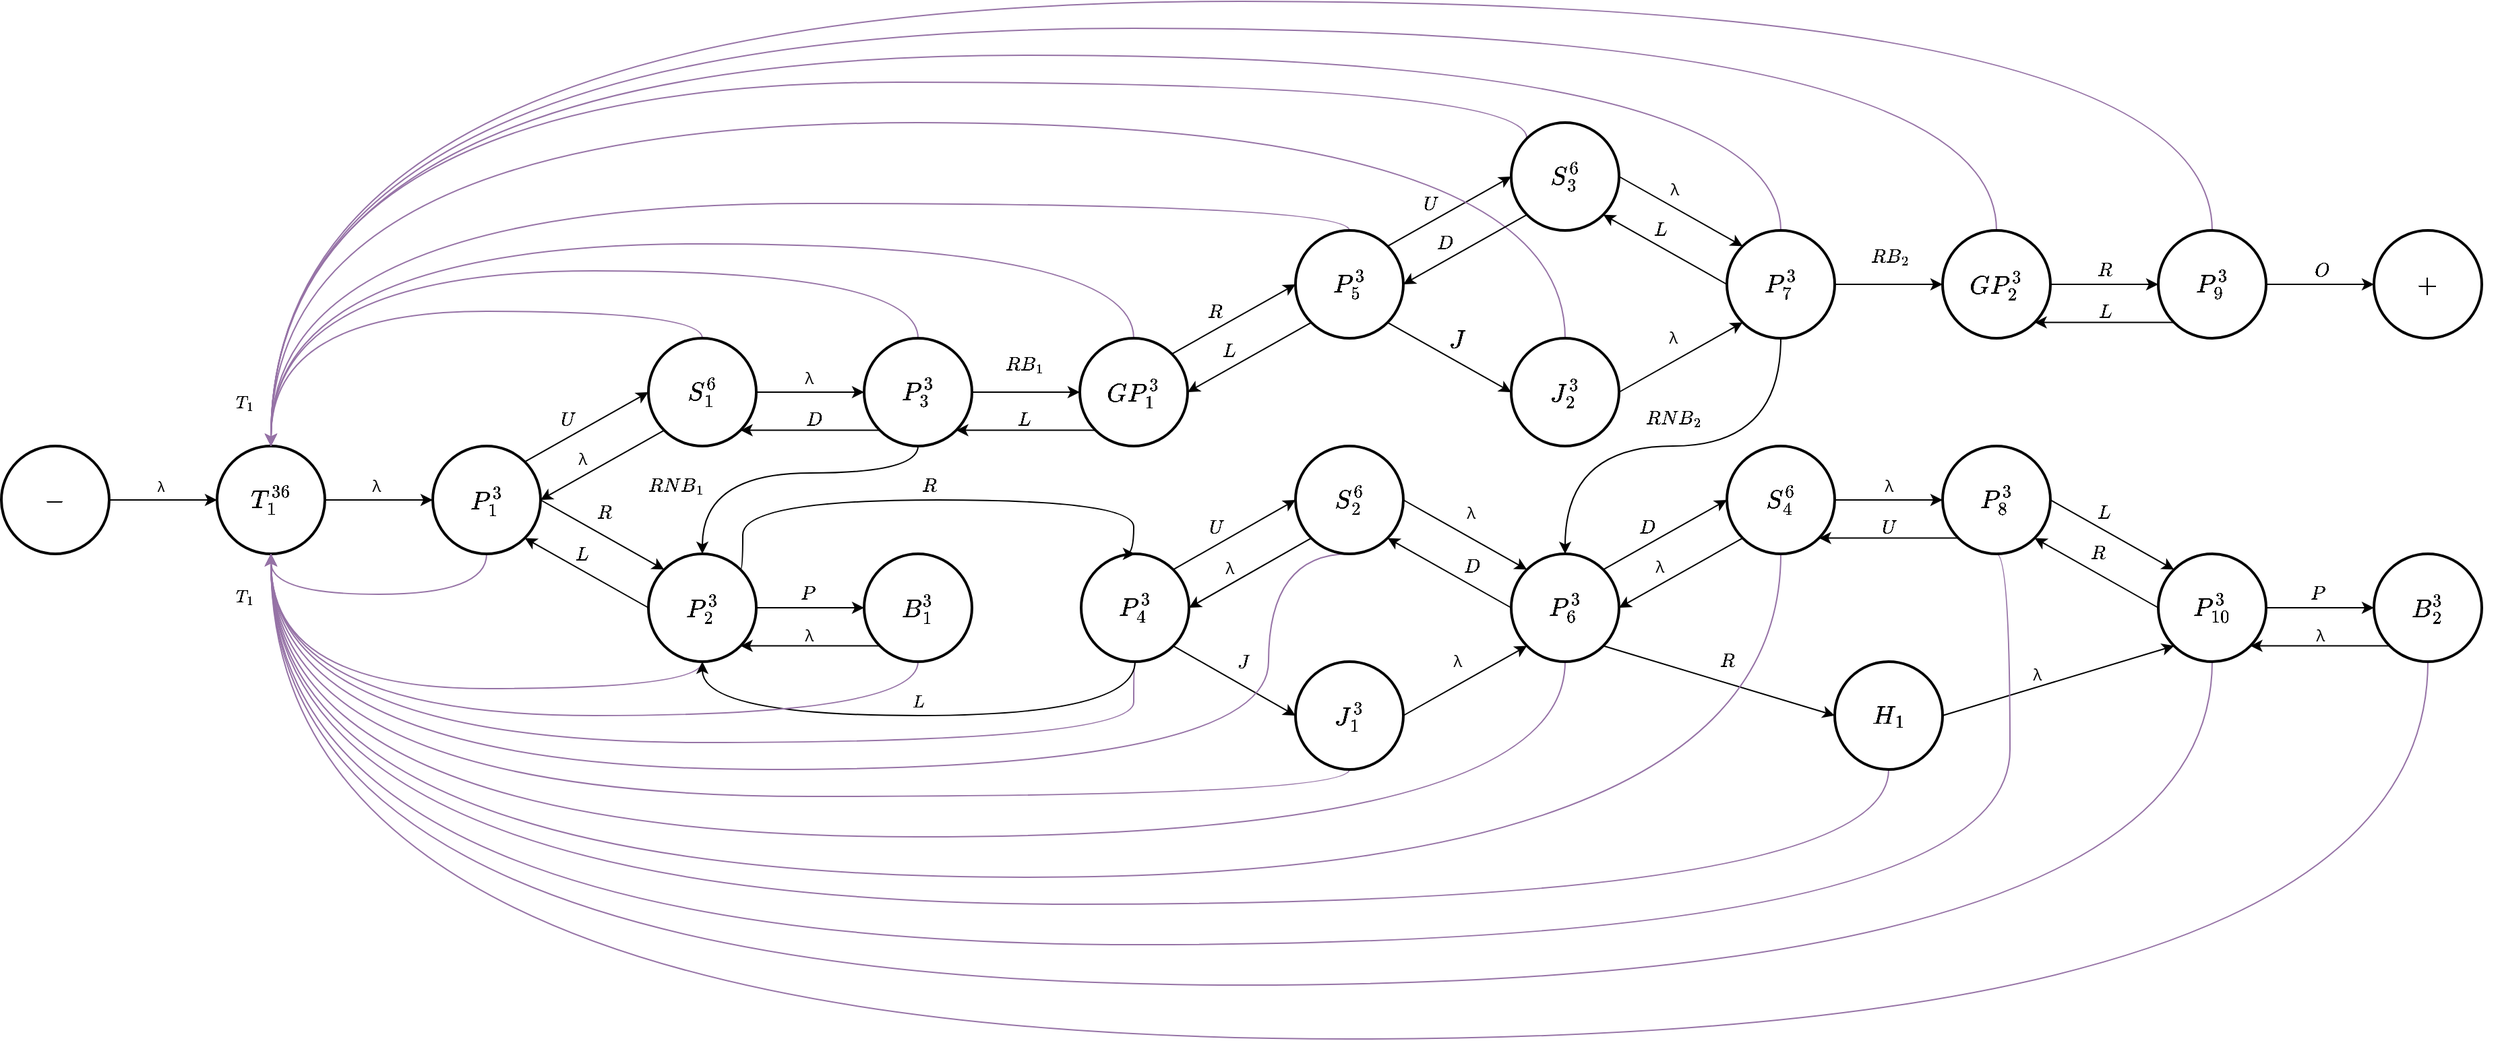 <mxfile version="24.2.5" type="device">
  <diagram name="Page-1" id="WiPQkRhx5pT4mBsjJ2CK">
    <mxGraphModel dx="390" dy="187" grid="1" gridSize="10" guides="1" tooltips="1" connect="1" arrows="1" fold="1" page="1" pageScale="1" pageWidth="1920" pageHeight="1200" math="1" shadow="0">
      <root>
        <mxCell id="0" />
        <mxCell id="1" parent="0" />
        <mxCell id="UktzoWMyyrVVCC76i7N_-9" style="rounded=0;orthogonalLoop=1;jettySize=auto;html=1;exitX=1;exitY=0.5;exitDx=0;exitDy=0;entryX=0;entryY=0.5;entryDx=0;entryDy=0;" parent="1" source="UktzoWMyyrVVCC76i7N_-1" target="UktzoWMyyrVVCC76i7N_-3" edge="1">
          <mxGeometry relative="1" as="geometry" />
        </mxCell>
        <mxCell id="xHHNQ7fim9OyQCZ_9CNq-7" value="&lt;span style=&quot;font-family: &amp;quot;Open Sans&amp;quot;; font-size: 12px;&quot;&gt;λ&lt;/span&gt;" style="edgeLabel;html=1;align=center;verticalAlign=middle;resizable=0;points=[];labelBackgroundColor=none;" parent="UktzoWMyyrVVCC76i7N_-9" vertex="1" connectable="0">
          <mxGeometry x="-0.047" y="2" relative="1" as="geometry">
            <mxPoint y="-8" as="offset" />
          </mxGeometry>
        </mxCell>
        <mxCell id="UktzoWMyyrVVCC76i7N_-1" value="$$T_{1}^{36}$$" style="ellipse;whiteSpace=wrap;html=1;aspect=fixed;fillColor=none;fontSize=16;fontFamily=Open Sans;strokeWidth=2;" parent="1" vertex="1">
          <mxGeometry x="200" y="360" width="80" height="80" as="geometry" />
        </mxCell>
        <mxCell id="UktzoWMyyrVVCC76i7N_-11" style="rounded=0;orthogonalLoop=1;jettySize=auto;html=1;exitX=1;exitY=0;exitDx=0;exitDy=0;entryX=0;entryY=0.5;entryDx=0;entryDy=0;strokeColor=default;align=center;verticalAlign=middle;fontFamily=Helvetica;fontSize=11;fontColor=default;labelBackgroundColor=default;endArrow=classic;" parent="1" source="UktzoWMyyrVVCC76i7N_-3" target="UktzoWMyyrVVCC76i7N_-7" edge="1">
          <mxGeometry relative="1" as="geometry" />
        </mxCell>
        <mxCell id="faYRxguPpjb_dOxn8NJX-3" value="$$U$$" style="edgeLabel;html=1;align=center;verticalAlign=middle;resizable=0;points=[];labelBackgroundColor=none;fontFamily=Open Sans;fontSize=12;" parent="UktzoWMyyrVVCC76i7N_-11" vertex="1" connectable="0">
          <mxGeometry x="-0.133" relative="1" as="geometry">
            <mxPoint x="-8" y="-9" as="offset" />
          </mxGeometry>
        </mxCell>
        <mxCell id="mJiL63DzsukXSCXzI81n-9" style="edgeStyle=none;rounded=0;orthogonalLoop=1;jettySize=auto;html=1;exitX=1;exitY=0.5;exitDx=0;exitDy=0;entryX=0;entryY=0;entryDx=0;entryDy=0;strokeColor=default;align=center;verticalAlign=middle;fontFamily=Helvetica;fontSize=11;fontColor=default;labelBackgroundColor=default;endArrow=classic;" parent="1" source="UktzoWMyyrVVCC76i7N_-3" target="UktzoWMyyrVVCC76i7N_-4" edge="1">
          <mxGeometry relative="1" as="geometry" />
        </mxCell>
        <mxCell id="mJiL63DzsukXSCXzI81n-11" value="$$R$$" style="edgeLabel;html=1;align=center;verticalAlign=middle;resizable=0;points=[];fontFamily=Open Sans;fontSize=12;fontColor=default;labelBackgroundColor=none;" parent="mJiL63DzsukXSCXzI81n-9" vertex="1" connectable="0">
          <mxGeometry x="0.001" y="3" relative="1" as="geometry">
            <mxPoint y="-13" as="offset" />
          </mxGeometry>
        </mxCell>
        <mxCell id="mJiL63DzsukXSCXzI81n-36" style="edgeStyle=orthogonalEdgeStyle;rounded=0;orthogonalLoop=1;jettySize=auto;html=1;exitX=0.5;exitY=1;exitDx=0;exitDy=0;entryX=0.5;entryY=1;entryDx=0;entryDy=0;strokeColor=#9673A6;align=center;verticalAlign=middle;fontFamily=Helvetica;fontSize=11;fontColor=default;labelBackgroundColor=default;endArrow=classic;curved=1;" parent="1" source="UktzoWMyyrVVCC76i7N_-3" target="UktzoWMyyrVVCC76i7N_-1" edge="1">
          <mxGeometry relative="1" as="geometry">
            <Array as="points">
              <mxPoint x="400" y="470" />
              <mxPoint x="240" y="470" />
            </Array>
          </mxGeometry>
        </mxCell>
        <mxCell id="UktzoWMyyrVVCC76i7N_-3" value="$$P_{1}^{3}$$" style="ellipse;whiteSpace=wrap;html=1;aspect=fixed;fillColor=none;fontSize=16;fontFamily=Open Sans;strokeWidth=2;" parent="1" vertex="1">
          <mxGeometry x="360" y="360" width="80" height="80" as="geometry" />
        </mxCell>
        <mxCell id="UktzoWMyyrVVCC76i7N_-13" style="edgeStyle=none;rounded=0;orthogonalLoop=1;jettySize=auto;html=1;exitX=1;exitY=0.5;exitDx=0;exitDy=0;entryX=0;entryY=0.5;entryDx=0;entryDy=0;strokeColor=default;align=center;verticalAlign=middle;fontFamily=Helvetica;fontSize=11;fontColor=default;labelBackgroundColor=default;endArrow=classic;" parent="1" source="UktzoWMyyrVVCC76i7N_-4" target="UktzoWMyyrVVCC76i7N_-12" edge="1">
          <mxGeometry relative="1" as="geometry" />
        </mxCell>
        <mxCell id="faYRxguPpjb_dOxn8NJX-5" value="$$P$$" style="edgeLabel;html=1;align=center;verticalAlign=middle;resizable=0;points=[];fontSize=12;fontFamily=Open Sans;labelBackgroundColor=none;" parent="UktzoWMyyrVVCC76i7N_-13" vertex="1" connectable="0">
          <mxGeometry x="-0.048" y="2" relative="1" as="geometry">
            <mxPoint y="-8" as="offset" />
          </mxGeometry>
        </mxCell>
        <mxCell id="faYRxguPpjb_dOxn8NJX-7" style="edgeStyle=orthogonalEdgeStyle;rounded=0;orthogonalLoop=1;jettySize=auto;html=1;exitX=1;exitY=0;exitDx=0;exitDy=0;entryX=0.5;entryY=0;entryDx=0;entryDy=0;curved=1;" parent="1" source="UktzoWMyyrVVCC76i7N_-4" target="UktzoWMyyrVVCC76i7N_-6" edge="1">
          <mxGeometry relative="1" as="geometry">
            <Array as="points">
              <mxPoint x="590" y="452" />
              <mxPoint x="590" y="400" />
              <mxPoint x="880" y="400" />
            </Array>
          </mxGeometry>
        </mxCell>
        <mxCell id="faYRxguPpjb_dOxn8NJX-8" value="$$R$$" style="edgeLabel;html=1;align=center;verticalAlign=middle;resizable=0;points=[];fontSize=12;fontFamily=Open Sans;labelBackgroundColor=none;" parent="faYRxguPpjb_dOxn8NJX-7" vertex="1" connectable="0">
          <mxGeometry x="0.002" y="2" relative="1" as="geometry">
            <mxPoint x="-1" y="-8" as="offset" />
          </mxGeometry>
        </mxCell>
        <mxCell id="mJiL63DzsukXSCXzI81n-10" style="edgeStyle=none;rounded=0;orthogonalLoop=1;jettySize=auto;html=1;exitX=0;exitY=0.5;exitDx=0;exitDy=0;entryX=1;entryY=1;entryDx=0;entryDy=0;strokeColor=default;align=center;verticalAlign=middle;fontFamily=Helvetica;fontSize=11;fontColor=default;labelBackgroundColor=default;endArrow=classic;" parent="1" source="UktzoWMyyrVVCC76i7N_-4" target="UktzoWMyyrVVCC76i7N_-3" edge="1">
          <mxGeometry relative="1" as="geometry" />
        </mxCell>
        <mxCell id="mJiL63DzsukXSCXzI81n-12" value="$$L$$" style="edgeLabel;html=1;align=center;verticalAlign=middle;resizable=0;points=[];fontFamily=Open Sans;fontSize=12;fontColor=default;labelBackgroundColor=none;" parent="mJiL63DzsukXSCXzI81n-10" vertex="1" connectable="0">
          <mxGeometry x="0.175" y="1" relative="1" as="geometry">
            <mxPoint x="4" y="-10" as="offset" />
          </mxGeometry>
        </mxCell>
        <mxCell id="mJiL63DzsukXSCXzI81n-39" style="edgeStyle=orthogonalEdgeStyle;curved=1;rounded=0;orthogonalLoop=1;jettySize=auto;html=1;exitX=0.5;exitY=1;exitDx=0;exitDy=0;entryX=0.5;entryY=1;entryDx=0;entryDy=0;strokeColor=#9673a6;align=center;verticalAlign=middle;fontFamily=Helvetica;fontSize=11;fontColor=default;labelBackgroundColor=default;endArrow=classic;fillColor=#e1d5e7;" parent="1" source="UktzoWMyyrVVCC76i7N_-4" target="UktzoWMyyrVVCC76i7N_-1" edge="1">
          <mxGeometry relative="1" as="geometry" />
        </mxCell>
        <mxCell id="UktzoWMyyrVVCC76i7N_-4" value="$$P_{2}^{3}$$" style="ellipse;whiteSpace=wrap;html=1;aspect=fixed;fillColor=none;fontSize=16;fontFamily=Open Sans;strokeWidth=2;" parent="1" vertex="1">
          <mxGeometry x="520" y="440" width="80" height="80" as="geometry" />
        </mxCell>
        <mxCell id="UktzoWMyyrVVCC76i7N_-21" style="edgeStyle=none;rounded=0;orthogonalLoop=1;jettySize=auto;html=1;exitX=1;exitY=0;exitDx=0;exitDy=0;entryX=0;entryY=0.5;entryDx=0;entryDy=0;strokeColor=default;align=center;verticalAlign=middle;fontFamily=Helvetica;fontSize=11;fontColor=default;labelBackgroundColor=default;endArrow=classic;" parent="1" source="UktzoWMyyrVVCC76i7N_-6" target="UktzoWMyyrVVCC76i7N_-19" edge="1">
          <mxGeometry relative="1" as="geometry" />
        </mxCell>
        <mxCell id="faYRxguPpjb_dOxn8NJX-11" value="$$U$$" style="edgeLabel;html=1;align=center;verticalAlign=middle;resizable=0;points=[];fontSize=12;fontFamily=Open Sans;labelBackgroundColor=none;" parent="UktzoWMyyrVVCC76i7N_-21" vertex="1" connectable="0">
          <mxGeometry x="-0.086" y="2" relative="1" as="geometry">
            <mxPoint x="-9" y="-6" as="offset" />
          </mxGeometry>
        </mxCell>
        <mxCell id="UktzoWMyyrVVCC76i7N_-23" style="edgeStyle=none;rounded=0;orthogonalLoop=1;jettySize=auto;html=1;exitX=1;exitY=1;exitDx=0;exitDy=0;entryX=0;entryY=0.5;entryDx=0;entryDy=0;strokeColor=default;align=center;verticalAlign=middle;fontFamily=Helvetica;fontSize=11;fontColor=default;labelBackgroundColor=default;endArrow=classic;" parent="1" source="UktzoWMyyrVVCC76i7N_-6" target="UktzoWMyyrVVCC76i7N_-22" edge="1">
          <mxGeometry relative="1" as="geometry" />
        </mxCell>
        <mxCell id="faYRxguPpjb_dOxn8NJX-15" value="$$J$$" style="edgeLabel;html=1;align=center;verticalAlign=middle;resizable=0;points=[];fontSize=12;fontFamily=Open Sans;labelBackgroundColor=none;" parent="UktzoWMyyrVVCC76i7N_-23" vertex="1" connectable="0">
          <mxGeometry x="-0.172" y="-2" relative="1" as="geometry">
            <mxPoint x="15" y="-11" as="offset" />
          </mxGeometry>
        </mxCell>
        <mxCell id="mJiL63DzsukXSCXzI81n-41" style="edgeStyle=orthogonalEdgeStyle;curved=1;rounded=0;orthogonalLoop=1;jettySize=auto;html=1;exitX=0.5;exitY=1;exitDx=0;exitDy=0;entryX=0.5;entryY=1;entryDx=0;entryDy=0;strokeColor=#9673a6;align=center;verticalAlign=middle;fontFamily=Helvetica;fontSize=11;fontColor=default;labelBackgroundColor=default;endArrow=classic;fillColor=#e1d5e7;" parent="1" source="UktzoWMyyrVVCC76i7N_-6" target="UktzoWMyyrVVCC76i7N_-1" edge="1">
          <mxGeometry relative="1" as="geometry">
            <Array as="points">
              <mxPoint x="880" y="580" />
              <mxPoint x="240" y="580" />
            </Array>
          </mxGeometry>
        </mxCell>
        <mxCell id="xHHNQ7fim9OyQCZ_9CNq-8" style="edgeStyle=orthogonalEdgeStyle;rounded=0;orthogonalLoop=1;jettySize=auto;html=1;exitX=0.5;exitY=1;exitDx=0;exitDy=0;entryX=0.5;entryY=1;entryDx=0;entryDy=0;curved=1;" parent="1" source="UktzoWMyyrVVCC76i7N_-6" target="UktzoWMyyrVVCC76i7N_-4" edge="1">
          <mxGeometry relative="1" as="geometry">
            <Array as="points">
              <mxPoint x="881" y="560" />
              <mxPoint x="560" y="560" />
            </Array>
          </mxGeometry>
        </mxCell>
        <mxCell id="xHHNQ7fim9OyQCZ_9CNq-9" value="$$L$$" style="edgeLabel;html=1;align=center;verticalAlign=middle;resizable=0;points=[];labelBackgroundColor=none;" parent="xHHNQ7fim9OyQCZ_9CNq-8" vertex="1" connectable="0">
          <mxGeometry x="-0.003" y="1" relative="1" as="geometry">
            <mxPoint x="-1" y="-11" as="offset" />
          </mxGeometry>
        </mxCell>
        <mxCell id="UktzoWMyyrVVCC76i7N_-6" value="$$P_{4}^{3}$$" style="ellipse;whiteSpace=wrap;html=1;aspect=fixed;fillColor=none;fontSize=16;fontFamily=Open Sans;strokeWidth=2;" parent="1" vertex="1">
          <mxGeometry x="841" y="440" width="80" height="80" as="geometry" />
        </mxCell>
        <mxCell id="UktzoWMyyrVVCC76i7N_-15" style="edgeStyle=none;rounded=0;orthogonalLoop=1;jettySize=auto;html=1;exitX=1;exitY=0.5;exitDx=0;exitDy=0;entryX=0;entryY=0.5;entryDx=0;entryDy=0;strokeColor=default;align=center;verticalAlign=middle;fontFamily=Helvetica;fontSize=11;fontColor=default;labelBackgroundColor=default;endArrow=classic;" parent="1" source="UktzoWMyyrVVCC76i7N_-7" target="UktzoWMyyrVVCC76i7N_-14" edge="1">
          <mxGeometry relative="1" as="geometry" />
        </mxCell>
        <mxCell id="faYRxguPpjb_dOxn8NJX-10" value="λ" style="edgeLabel;html=1;align=center;verticalAlign=middle;resizable=0;points=[];fontSize=12;fontFamily=Open Sans;labelBackgroundColor=none;" parent="UktzoWMyyrVVCC76i7N_-15" vertex="1" connectable="0">
          <mxGeometry x="-0.041" y="1" relative="1" as="geometry">
            <mxPoint y="-9" as="offset" />
          </mxGeometry>
        </mxCell>
        <mxCell id="mJiL63DzsukXSCXzI81n-7" style="rounded=0;orthogonalLoop=1;jettySize=auto;html=1;exitX=0;exitY=1;exitDx=0;exitDy=0;entryX=1;entryY=0.5;entryDx=0;entryDy=0;" parent="1" source="UktzoWMyyrVVCC76i7N_-7" target="UktzoWMyyrVVCC76i7N_-3" edge="1">
          <mxGeometry relative="1" as="geometry" />
        </mxCell>
        <mxCell id="mJiL63DzsukXSCXzI81n-13" value="λ" style="edgeLabel;html=1;align=center;verticalAlign=middle;resizable=0;points=[];fontFamily=Open Sans;fontSize=12;fontColor=default;labelBackgroundColor=none;" parent="mJiL63DzsukXSCXzI81n-7" vertex="1" connectable="0">
          <mxGeometry x="-0.029" y="-2" relative="1" as="geometry">
            <mxPoint x="-16" y="-2" as="offset" />
          </mxGeometry>
        </mxCell>
        <mxCell id="mJiL63DzsukXSCXzI81n-57" style="edgeStyle=orthogonalEdgeStyle;curved=1;rounded=0;orthogonalLoop=1;jettySize=auto;html=1;exitX=0.5;exitY=0;exitDx=0;exitDy=0;entryX=0.5;entryY=0;entryDx=0;entryDy=0;strokeColor=#9673a6;align=center;verticalAlign=middle;fontFamily=Helvetica;fontSize=11;fontColor=default;labelBackgroundColor=default;endArrow=classic;fillColor=#e1d5e7;" parent="1" source="UktzoWMyyrVVCC76i7N_-7" target="UktzoWMyyrVVCC76i7N_-1" edge="1">
          <mxGeometry relative="1" as="geometry" />
        </mxCell>
        <mxCell id="UktzoWMyyrVVCC76i7N_-7" value="$$S_{1}^{6}$$" style="ellipse;whiteSpace=wrap;html=1;aspect=fixed;fillColor=none;fontSize=16;fontFamily=Open Sans;strokeWidth=2;" parent="1" vertex="1">
          <mxGeometry x="520" y="280" width="80" height="80" as="geometry" />
        </mxCell>
        <mxCell id="mJiL63DzsukXSCXzI81n-40" style="edgeStyle=orthogonalEdgeStyle;curved=1;rounded=0;orthogonalLoop=1;jettySize=auto;html=1;exitX=0.5;exitY=1;exitDx=0;exitDy=0;entryX=0.5;entryY=1;entryDx=0;entryDy=0;strokeColor=#9673a6;align=center;verticalAlign=middle;fontFamily=Helvetica;fontSize=11;fontColor=default;labelBackgroundColor=default;endArrow=classic;fillColor=#e1d5e7;" parent="1" source="UktzoWMyyrVVCC76i7N_-12" target="UktzoWMyyrVVCC76i7N_-1" edge="1">
          <mxGeometry relative="1" as="geometry">
            <Array as="points">
              <mxPoint x="720" y="560" />
              <mxPoint x="240" y="560" />
            </Array>
          </mxGeometry>
        </mxCell>
        <mxCell id="xHHNQ7fim9OyQCZ_9CNq-1" style="edgeStyle=orthogonalEdgeStyle;rounded=0;orthogonalLoop=1;jettySize=auto;html=1;exitX=0;exitY=1;exitDx=0;exitDy=0;entryX=1;entryY=1;entryDx=0;entryDy=0;" parent="1" source="UktzoWMyyrVVCC76i7N_-12" target="UktzoWMyyrVVCC76i7N_-4" edge="1">
          <mxGeometry relative="1" as="geometry" />
        </mxCell>
        <mxCell id="xHHNQ7fim9OyQCZ_9CNq-2" value="λ" style="edgeLabel;html=1;align=center;verticalAlign=middle;resizable=0;points=[];fontSize=12;fontFamily=Open Sans;labelBackgroundColor=none;" parent="xHHNQ7fim9OyQCZ_9CNq-1" vertex="1" connectable="0">
          <mxGeometry x="0.011" y="-1" relative="1" as="geometry">
            <mxPoint y="-7" as="offset" />
          </mxGeometry>
        </mxCell>
        <mxCell id="UktzoWMyyrVVCC76i7N_-12" value="$$B_{1}^{3}$$" style="ellipse;whiteSpace=wrap;html=1;aspect=fixed;fillColor=none;fontSize=16;fontFamily=Open Sans;strokeWidth=2;" parent="1" vertex="1">
          <mxGeometry x="680" y="440" width="80" height="80" as="geometry" />
        </mxCell>
        <mxCell id="UktzoWMyyrVVCC76i7N_-18" style="rounded=0;orthogonalLoop=1;jettySize=auto;html=1;exitX=1;exitY=0.5;exitDx=0;exitDy=0;entryX=0;entryY=0.5;entryDx=0;entryDy=0;strokeColor=default;align=center;verticalAlign=middle;fontFamily=Helvetica;fontSize=11;fontColor=default;labelBackgroundColor=default;endArrow=classic;edgeStyle=orthogonalEdgeStyle;curved=1;" parent="1" source="UktzoWMyyrVVCC76i7N_-14" target="UktzoWMyyrVVCC76i7N_-17" edge="1">
          <mxGeometry relative="1" as="geometry" />
        </mxCell>
        <mxCell id="03C-xoo9_7rdMeCR9uIu-1" value="$$RB_{1}$$" style="edgeLabel;html=1;align=center;verticalAlign=middle;resizable=0;points=[];fontFamily=Open Sans;fontSize=12;labelBackgroundColor=none;" parent="UktzoWMyyrVVCC76i7N_-18" vertex="1" connectable="0">
          <mxGeometry x="-0.03" y="2" relative="1" as="geometry">
            <mxPoint y="-18" as="offset" />
          </mxGeometry>
        </mxCell>
        <mxCell id="faYRxguPpjb_dOxn8NJX-34" style="edgeStyle=orthogonalEdgeStyle;rounded=0;orthogonalLoop=1;jettySize=auto;html=1;exitX=0.5;exitY=1;exitDx=0;exitDy=0;entryX=0.5;entryY=0;entryDx=0;entryDy=0;curved=1;" parent="1" source="UktzoWMyyrVVCC76i7N_-14" target="UktzoWMyyrVVCC76i7N_-4" edge="1">
          <mxGeometry relative="1" as="geometry">
            <Array as="points">
              <mxPoint x="720" y="380" />
              <mxPoint x="560" y="380" />
            </Array>
          </mxGeometry>
        </mxCell>
        <mxCell id="mJiL63DzsukXSCXzI81n-68" value="$$RNB_{1}$$" style="edgeLabel;html=1;align=center;verticalAlign=middle;resizable=0;points=[];fontFamily=Open Sans;fontSize=12;fontColor=default;labelBackgroundColor=none;" parent="faYRxguPpjb_dOxn8NJX-34" vertex="1" connectable="0">
          <mxGeometry x="0.065" y="3" relative="1" as="geometry">
            <mxPoint x="-72" y="7" as="offset" />
          </mxGeometry>
        </mxCell>
        <mxCell id="mJiL63DzsukXSCXzI81n-17" style="edgeStyle=none;rounded=0;orthogonalLoop=1;jettySize=auto;html=1;exitX=0;exitY=1;exitDx=0;exitDy=0;entryX=1;entryY=1;entryDx=0;entryDy=0;strokeColor=default;align=center;verticalAlign=middle;fontFamily=Helvetica;fontSize=11;fontColor=default;labelBackgroundColor=default;endArrow=classic;" parent="1" source="UktzoWMyyrVVCC76i7N_-14" target="UktzoWMyyrVVCC76i7N_-7" edge="1">
          <mxGeometry relative="1" as="geometry" />
        </mxCell>
        <mxCell id="mJiL63DzsukXSCXzI81n-18" value="$$D$$" style="edgeLabel;html=1;align=center;verticalAlign=middle;resizable=0;points=[];fontFamily=Open Sans;fontSize=12;fontColor=default;labelBackgroundColor=none;" parent="mJiL63DzsukXSCXzI81n-17" vertex="1" connectable="0">
          <mxGeometry x="-0.04" y="-1" relative="1" as="geometry">
            <mxPoint y="-7" as="offset" />
          </mxGeometry>
        </mxCell>
        <mxCell id="mJiL63DzsukXSCXzI81n-58" style="edgeStyle=orthogonalEdgeStyle;curved=1;rounded=0;orthogonalLoop=1;jettySize=auto;html=1;exitX=0.5;exitY=0;exitDx=0;exitDy=0;entryX=0.5;entryY=0;entryDx=0;entryDy=0;strokeColor=#9673a6;align=center;verticalAlign=middle;fontFamily=Helvetica;fontSize=11;fontColor=default;labelBackgroundColor=default;endArrow=classic;fillColor=#e1d5e7;" parent="1" source="UktzoWMyyrVVCC76i7N_-14" target="UktzoWMyyrVVCC76i7N_-1" edge="1">
          <mxGeometry relative="1" as="geometry">
            <Array as="points">
              <mxPoint x="720" y="230" />
              <mxPoint x="240" y="230" />
            </Array>
          </mxGeometry>
        </mxCell>
        <mxCell id="UktzoWMyyrVVCC76i7N_-14" value="$$P_{3}^{3}$$" style="ellipse;whiteSpace=wrap;html=1;aspect=fixed;fillColor=none;fontSize=16;fontFamily=Open Sans;strokeWidth=2;" parent="1" vertex="1">
          <mxGeometry x="680" y="280" width="80" height="80" as="geometry" />
        </mxCell>
        <mxCell id="UktzoWMyyrVVCC76i7N_-46" style="edgeStyle=none;rounded=0;orthogonalLoop=1;jettySize=auto;html=1;exitX=1;exitY=0;exitDx=0;exitDy=0;entryX=0;entryY=0.5;entryDx=0;entryDy=0;strokeColor=default;align=center;verticalAlign=middle;fontFamily=Helvetica;fontSize=11;fontColor=default;labelBackgroundColor=default;endArrow=classic;" parent="1" source="UktzoWMyyrVVCC76i7N_-17" target="UktzoWMyyrVVCC76i7N_-45" edge="1">
          <mxGeometry relative="1" as="geometry" />
        </mxCell>
        <mxCell id="faYRxguPpjb_dOxn8NJX-31" value="$$R$$" style="edgeLabel;html=1;align=center;verticalAlign=middle;resizable=0;points=[];fontSize=12;fontFamily=Open Sans;labelBackgroundColor=none;" parent="UktzoWMyyrVVCC76i7N_-46" vertex="1" connectable="0">
          <mxGeometry x="-0.102" relative="1" as="geometry">
            <mxPoint x="-10" y="-8" as="offset" />
          </mxGeometry>
        </mxCell>
        <mxCell id="mJiL63DzsukXSCXzI81n-19" style="edgeStyle=none;rounded=0;orthogonalLoop=1;jettySize=auto;html=1;exitX=0;exitY=1;exitDx=0;exitDy=0;entryX=1;entryY=1;entryDx=0;entryDy=0;strokeColor=default;align=center;verticalAlign=middle;fontFamily=Helvetica;fontSize=11;fontColor=default;labelBackgroundColor=default;endArrow=classic;" parent="1" source="UktzoWMyyrVVCC76i7N_-17" target="UktzoWMyyrVVCC76i7N_-14" edge="1">
          <mxGeometry relative="1" as="geometry" />
        </mxCell>
        <mxCell id="mJiL63DzsukXSCXzI81n-20" value="$$L$$" style="edgeLabel;html=1;align=center;verticalAlign=middle;resizable=0;points=[];fontFamily=Open Sans;fontSize=12;fontColor=default;labelBackgroundColor=none;" parent="mJiL63DzsukXSCXzI81n-19" vertex="1" connectable="0">
          <mxGeometry x="0.03" y="-2" relative="1" as="geometry">
            <mxPoint y="-6" as="offset" />
          </mxGeometry>
        </mxCell>
        <mxCell id="mJiL63DzsukXSCXzI81n-59" style="edgeStyle=orthogonalEdgeStyle;curved=1;rounded=0;orthogonalLoop=1;jettySize=auto;html=1;exitX=0.5;exitY=0;exitDx=0;exitDy=0;entryX=0.5;entryY=0;entryDx=0;entryDy=0;strokeColor=#9673a6;align=center;verticalAlign=middle;fontFamily=Helvetica;fontSize=11;fontColor=default;labelBackgroundColor=default;endArrow=classic;fillColor=#e1d5e7;" parent="1" source="UktzoWMyyrVVCC76i7N_-17" target="UktzoWMyyrVVCC76i7N_-1" edge="1">
          <mxGeometry relative="1" as="geometry">
            <Array as="points">
              <mxPoint x="880" y="210" />
              <mxPoint x="240" y="210" />
            </Array>
          </mxGeometry>
        </mxCell>
        <mxCell id="UktzoWMyyrVVCC76i7N_-17" value="$$GP_{1}^{3}$$" style="ellipse;whiteSpace=wrap;html=1;aspect=fixed;fillColor=none;fontSize=16;fontFamily=Open Sans;strokeWidth=2;" parent="1" vertex="1">
          <mxGeometry x="840" y="280" width="80" height="80" as="geometry" />
        </mxCell>
        <mxCell id="UktzoWMyyrVVCC76i7N_-27" style="edgeStyle=none;rounded=0;orthogonalLoop=1;jettySize=auto;html=1;exitX=1;exitY=0.5;exitDx=0;exitDy=0;entryX=0;entryY=0;entryDx=0;entryDy=0;strokeColor=default;align=center;verticalAlign=middle;fontFamily=Helvetica;fontSize=11;fontColor=default;labelBackgroundColor=default;endArrow=classic;" parent="1" source="UktzoWMyyrVVCC76i7N_-19" target="UktzoWMyyrVVCC76i7N_-24" edge="1">
          <mxGeometry relative="1" as="geometry" />
        </mxCell>
        <mxCell id="faYRxguPpjb_dOxn8NJX-18" value="λ" style="edgeLabel;html=1;align=center;verticalAlign=middle;resizable=0;points=[];fontSize=12;fontFamily=Open Sans;labelBackgroundColor=none;" parent="UktzoWMyyrVVCC76i7N_-27" vertex="1" connectable="0">
          <mxGeometry x="0.085" y="1" relative="1" as="geometry">
            <mxPoint y="-17" as="offset" />
          </mxGeometry>
        </mxCell>
        <mxCell id="mJiL63DzsukXSCXzI81n-44" style="rounded=0;orthogonalLoop=1;jettySize=auto;html=1;exitX=0;exitY=1;exitDx=0;exitDy=0;entryX=1;entryY=0.5;entryDx=0;entryDy=0;strokeColor=default;align=center;verticalAlign=middle;fontFamily=Helvetica;fontSize=11;fontColor=default;labelBackgroundColor=default;endArrow=classic;" parent="1" source="UktzoWMyyrVVCC76i7N_-19" target="UktzoWMyyrVVCC76i7N_-6" edge="1">
          <mxGeometry relative="1" as="geometry" />
        </mxCell>
        <mxCell id="mJiL63DzsukXSCXzI81n-45" value="λ" style="edgeLabel;html=1;align=center;verticalAlign=middle;resizable=0;points=[];fontFamily=Open Sans;fontSize=12;fontColor=default;labelBackgroundColor=none;" parent="mJiL63DzsukXSCXzI81n-44" vertex="1" connectable="0">
          <mxGeometry x="-0.109" y="-1" relative="1" as="geometry">
            <mxPoint x="-20" as="offset" />
          </mxGeometry>
        </mxCell>
        <mxCell id="mJiL63DzsukXSCXzI81n-50" style="edgeStyle=orthogonalEdgeStyle;curved=1;rounded=0;orthogonalLoop=1;jettySize=auto;html=1;exitX=0.5;exitY=1;exitDx=0;exitDy=0;entryX=0.5;entryY=1;entryDx=0;entryDy=0;strokeColor=#9673a6;align=center;verticalAlign=middle;fontFamily=Helvetica;fontSize=11;fontColor=default;labelBackgroundColor=default;endArrow=classic;fillColor=#e1d5e7;" parent="1" source="UktzoWMyyrVVCC76i7N_-19" target="UktzoWMyyrVVCC76i7N_-1" edge="1">
          <mxGeometry relative="1" as="geometry">
            <Array as="points">
              <mxPoint x="980" y="440" />
              <mxPoint x="980" y="600" />
              <mxPoint x="240" y="600" />
            </Array>
          </mxGeometry>
        </mxCell>
        <mxCell id="UktzoWMyyrVVCC76i7N_-19" value="$$S_{2}^{6}$$" style="ellipse;whiteSpace=wrap;html=1;aspect=fixed;fillColor=none;fontSize=16;fontFamily=Open Sans;strokeWidth=2;" parent="1" vertex="1">
          <mxGeometry x="1000" y="360" width="80" height="80" as="geometry" />
        </mxCell>
        <mxCell id="UktzoWMyyrVVCC76i7N_-28" style="edgeStyle=none;rounded=0;orthogonalLoop=1;jettySize=auto;html=1;exitX=1;exitY=0.5;exitDx=0;exitDy=0;entryX=0;entryY=1;entryDx=0;entryDy=0;strokeColor=default;align=center;verticalAlign=middle;fontFamily=Helvetica;fontSize=11;fontColor=default;labelBackgroundColor=default;endArrow=classic;" parent="1" source="UktzoWMyyrVVCC76i7N_-22" target="UktzoWMyyrVVCC76i7N_-24" edge="1">
          <mxGeometry relative="1" as="geometry" />
        </mxCell>
        <mxCell id="faYRxguPpjb_dOxn8NJX-14" value="λ" style="edgeLabel;html=1;align=center;verticalAlign=middle;resizable=0;points=[];fontSize=12;fontFamily=Open Sans;labelBackgroundColor=none;" parent="UktzoWMyyrVVCC76i7N_-28" vertex="1" connectable="0">
          <mxGeometry x="-0.119" y="3" relative="1" as="geometry">
            <mxPoint x="1" y="-15" as="offset" />
          </mxGeometry>
        </mxCell>
        <mxCell id="mJiL63DzsukXSCXzI81n-51" style="edgeStyle=orthogonalEdgeStyle;curved=1;rounded=0;orthogonalLoop=1;jettySize=auto;html=1;exitX=0.5;exitY=1;exitDx=0;exitDy=0;entryX=0.5;entryY=1;entryDx=0;entryDy=0;strokeColor=#9673a6;align=center;verticalAlign=middle;fontFamily=Helvetica;fontSize=11;fontColor=default;labelBackgroundColor=default;endArrow=classic;fillColor=#e1d5e7;" parent="1" source="UktzoWMyyrVVCC76i7N_-22" target="UktzoWMyyrVVCC76i7N_-1" edge="1">
          <mxGeometry relative="1" as="geometry">
            <Array as="points">
              <mxPoint x="1040" y="620" />
              <mxPoint x="240" y="620" />
            </Array>
          </mxGeometry>
        </mxCell>
        <mxCell id="UktzoWMyyrVVCC76i7N_-22" value="$$J_{1}^{3}$$" style="ellipse;whiteSpace=wrap;html=1;aspect=fixed;fillColor=none;fontSize=16;fontFamily=Open Sans;strokeWidth=2;" parent="1" vertex="1">
          <mxGeometry x="1000" y="520" width="80" height="80" as="geometry" />
        </mxCell>
        <mxCell id="mJiL63DzsukXSCXzI81n-27" style="edgeStyle=none;rounded=0;orthogonalLoop=1;jettySize=auto;html=1;exitX=0;exitY=0.5;exitDx=0;exitDy=0;entryX=1;entryY=1;entryDx=0;entryDy=0;strokeColor=default;align=center;verticalAlign=middle;fontFamily=Helvetica;fontSize=11;fontColor=default;labelBackgroundColor=default;endArrow=classic;" parent="1" source="UktzoWMyyrVVCC76i7N_-24" target="UktzoWMyyrVVCC76i7N_-19" edge="1">
          <mxGeometry relative="1" as="geometry" />
        </mxCell>
        <mxCell id="mJiL63DzsukXSCXzI81n-28" value="$$D$$" style="edgeLabel;html=1;align=center;verticalAlign=middle;resizable=0;points=[];fontFamily=Open Sans;fontSize=12;fontColor=default;labelBackgroundColor=none;" parent="mJiL63DzsukXSCXzI81n-27" vertex="1" connectable="0">
          <mxGeometry x="-0.093" y="-1" relative="1" as="geometry">
            <mxPoint x="11" y="-6" as="offset" />
          </mxGeometry>
        </mxCell>
        <mxCell id="mJiL63DzsukXSCXzI81n-52" style="edgeStyle=orthogonalEdgeStyle;curved=1;rounded=0;orthogonalLoop=1;jettySize=auto;html=1;exitX=0.5;exitY=1;exitDx=0;exitDy=0;entryX=0.5;entryY=1;entryDx=0;entryDy=0;strokeColor=#9673a6;align=center;verticalAlign=middle;fontFamily=Helvetica;fontSize=11;fontColor=default;labelBackgroundColor=default;endArrow=classic;fillColor=#e1d5e7;" parent="1" source="UktzoWMyyrVVCC76i7N_-24" target="UktzoWMyyrVVCC76i7N_-1" edge="1">
          <mxGeometry relative="1" as="geometry">
            <Array as="points">
              <mxPoint x="1200" y="650" />
              <mxPoint x="240" y="650" />
            </Array>
          </mxGeometry>
        </mxCell>
        <mxCell id="UktzoWMyyrVVCC76i7N_-24" value="$$P_{6}^{3}$$" style="ellipse;whiteSpace=wrap;html=1;aspect=fixed;fillColor=none;fontSize=16;fontFamily=Open Sans;strokeWidth=2;" parent="1" vertex="1">
          <mxGeometry x="1160" y="440" width="80" height="80" as="geometry" />
        </mxCell>
        <mxCell id="UktzoWMyyrVVCC76i7N_-36" style="edgeStyle=none;rounded=0;orthogonalLoop=1;jettySize=auto;html=1;exitX=1;exitY=1;exitDx=0;exitDy=0;entryX=0;entryY=0.5;entryDx=0;entryDy=0;strokeColor=default;align=center;verticalAlign=middle;fontFamily=Helvetica;fontSize=11;fontColor=default;labelBackgroundColor=default;endArrow=classic;" parent="1" source="UktzoWMyyrVVCC76i7N_-24" target="UktzoWMyyrVVCC76i7N_-35" edge="1">
          <mxGeometry relative="1" as="geometry" />
        </mxCell>
        <mxCell id="faYRxguPpjb_dOxn8NJX-27" value="$$R$$" style="edgeLabel;html=1;align=center;verticalAlign=middle;resizable=0;points=[];fontSize=12;fontFamily=Open Sans;labelBackgroundColor=none;" parent="UktzoWMyyrVVCC76i7N_-36" vertex="1" connectable="0">
          <mxGeometry x="0.031" y="1" relative="1" as="geometry">
            <mxPoint x="3" y="-14" as="offset" />
          </mxGeometry>
        </mxCell>
        <mxCell id="UktzoWMyyrVVCC76i7N_-38" style="edgeStyle=none;rounded=0;orthogonalLoop=1;jettySize=auto;html=1;exitX=1;exitY=0;exitDx=0;exitDy=0;entryX=0;entryY=0.5;entryDx=0;entryDy=0;strokeColor=default;align=center;verticalAlign=middle;fontFamily=Helvetica;fontSize=11;fontColor=default;labelBackgroundColor=default;endArrow=classic;" parent="1" source="UktzoWMyyrVVCC76i7N_-24" target="UktzoWMyyrVVCC76i7N_-37" edge="1">
          <mxGeometry relative="1" as="geometry" />
        </mxCell>
        <mxCell id="faYRxguPpjb_dOxn8NJX-26" value="$$D$$" style="edgeLabel;html=1;align=center;verticalAlign=middle;resizable=0;points=[];fontSize=12;fontFamily=Open Sans;labelBackgroundColor=none;" parent="UktzoWMyyrVVCC76i7N_-38" vertex="1" connectable="0">
          <mxGeometry x="-0.077" y="3" relative="1" as="geometry">
            <mxPoint x="-9" y="-5" as="offset" />
          </mxGeometry>
        </mxCell>
        <mxCell id="UktzoWMyyrVVCC76i7N_-42" style="edgeStyle=none;rounded=0;orthogonalLoop=1;jettySize=auto;html=1;exitX=1;exitY=0.5;exitDx=0;exitDy=0;strokeColor=default;align=center;verticalAlign=middle;fontFamily=Helvetica;fontSize=11;fontColor=default;labelBackgroundColor=default;endArrow=classic;entryX=0;entryY=1;entryDx=0;entryDy=0;" parent="1" source="UktzoWMyyrVVCC76i7N_-35" target="UktzoWMyyrVVCC76i7N_-61" edge="1">
          <mxGeometry relative="1" as="geometry">
            <mxPoint x="1520" y="590" as="targetPoint" />
          </mxGeometry>
        </mxCell>
        <mxCell id="faYRxguPpjb_dOxn8NJX-28" value="λ" style="edgeLabel;html=1;align=center;verticalAlign=middle;resizable=0;points=[];fontSize=12;fontFamily=Open Sans;labelBackgroundColor=none;" parent="UktzoWMyyrVVCC76i7N_-42" vertex="1" connectable="0">
          <mxGeometry x="-0.025" y="2" relative="1" as="geometry">
            <mxPoint x="-13" y="-3" as="offset" />
          </mxGeometry>
        </mxCell>
        <mxCell id="mJiL63DzsukXSCXzI81n-53" style="edgeStyle=orthogonalEdgeStyle;curved=1;rounded=0;orthogonalLoop=1;jettySize=auto;html=1;exitX=0.5;exitY=1;exitDx=0;exitDy=0;entryX=0.5;entryY=1;entryDx=0;entryDy=0;strokeColor=#9673a6;align=center;verticalAlign=middle;fontFamily=Helvetica;fontSize=11;fontColor=default;labelBackgroundColor=default;endArrow=classic;fillColor=#e1d5e7;" parent="1" source="UktzoWMyyrVVCC76i7N_-35" target="UktzoWMyyrVVCC76i7N_-1" edge="1">
          <mxGeometry relative="1" as="geometry">
            <Array as="points">
              <mxPoint x="1440" y="700" />
              <mxPoint x="240" y="700" />
            </Array>
          </mxGeometry>
        </mxCell>
        <mxCell id="UktzoWMyyrVVCC76i7N_-35" value="$$H_{1}$$" style="ellipse;whiteSpace=wrap;html=1;aspect=fixed;fillColor=none;fontSize=16;fontFamily=Open Sans;strokeWidth=2;" parent="1" vertex="1">
          <mxGeometry x="1400" y="520" width="80" height="80" as="geometry" />
        </mxCell>
        <mxCell id="UktzoWMyyrVVCC76i7N_-44" style="edgeStyle=none;rounded=0;orthogonalLoop=1;jettySize=auto;html=1;exitX=1;exitY=0.5;exitDx=0;exitDy=0;entryX=0;entryY=0.5;entryDx=0;entryDy=0;strokeColor=default;align=center;verticalAlign=middle;fontFamily=Helvetica;fontSize=11;fontColor=default;labelBackgroundColor=default;endArrow=classic;" parent="1" source="UktzoWMyyrVVCC76i7N_-37" target="UktzoWMyyrVVCC76i7N_-41" edge="1">
          <mxGeometry relative="1" as="geometry" />
        </mxCell>
        <mxCell id="faYRxguPpjb_dOxn8NJX-29" value="λ" style="edgeLabel;html=1;align=center;verticalAlign=middle;resizable=0;points=[];fontSize=12;fontFamily=Open Sans;labelBackgroundColor=none;" parent="UktzoWMyyrVVCC76i7N_-44" vertex="1" connectable="0">
          <mxGeometry x="-0.005" y="3" relative="1" as="geometry">
            <mxPoint y="-7" as="offset" />
          </mxGeometry>
        </mxCell>
        <mxCell id="mJiL63DzsukXSCXzI81n-46" style="rounded=0;orthogonalLoop=1;jettySize=auto;html=1;exitX=0;exitY=1;exitDx=0;exitDy=0;entryX=1;entryY=0.5;entryDx=0;entryDy=0;strokeColor=default;align=center;verticalAlign=middle;fontFamily=Helvetica;fontSize=11;fontColor=default;labelBackgroundColor=default;endArrow=classic;" parent="1" source="UktzoWMyyrVVCC76i7N_-37" target="UktzoWMyyrVVCC76i7N_-24" edge="1">
          <mxGeometry relative="1" as="geometry" />
        </mxCell>
        <mxCell id="mJiL63DzsukXSCXzI81n-47" value="λ" style="edgeLabel;html=1;align=center;verticalAlign=middle;resizable=0;points=[];fontFamily=Open Sans;fontSize=12;fontColor=default;labelBackgroundColor=none;" parent="mJiL63DzsukXSCXzI81n-46" vertex="1" connectable="0">
          <mxGeometry x="-0.044" y="-1" relative="1" as="geometry">
            <mxPoint x="-17" y="-2" as="offset" />
          </mxGeometry>
        </mxCell>
        <mxCell id="mJiL63DzsukXSCXzI81n-54" style="edgeStyle=orthogonalEdgeStyle;curved=1;rounded=0;orthogonalLoop=1;jettySize=auto;html=1;exitX=0.5;exitY=1;exitDx=0;exitDy=0;entryX=0.5;entryY=1;entryDx=0;entryDy=0;strokeColor=#9673a6;align=center;verticalAlign=middle;fontFamily=Helvetica;fontSize=11;fontColor=default;labelBackgroundColor=default;endArrow=classic;fillColor=#e1d5e7;" parent="1" source="UktzoWMyyrVVCC76i7N_-37" target="UktzoWMyyrVVCC76i7N_-1" edge="1">
          <mxGeometry relative="1" as="geometry">
            <Array as="points">
              <mxPoint x="1360" y="680" />
              <mxPoint x="240" y="680" />
            </Array>
          </mxGeometry>
        </mxCell>
        <mxCell id="UktzoWMyyrVVCC76i7N_-37" value="$$S_{4}^{6}$$" style="ellipse;whiteSpace=wrap;html=1;aspect=fixed;fillColor=none;fontSize=16;fontFamily=Open Sans;strokeWidth=2;" parent="1" vertex="1">
          <mxGeometry x="1320" y="360" width="80" height="80" as="geometry" />
        </mxCell>
        <mxCell id="UktzoWMyyrVVCC76i7N_-64" style="edgeStyle=orthogonalEdgeStyle;rounded=0;orthogonalLoop=1;jettySize=auto;html=1;exitX=0.5;exitY=1;exitDx=0;exitDy=0;entryX=0.5;entryY=1;entryDx=0;entryDy=0;strokeColor=#9673a6;align=center;verticalAlign=middle;fontFamily=Helvetica;fontSize=11;fontColor=default;labelBackgroundColor=default;endArrow=classic;curved=1;fillColor=#e1d5e7;" parent="1" source="UktzoWMyyrVVCC76i7N_-39" target="UktzoWMyyrVVCC76i7N_-1" edge="1">
          <mxGeometry relative="1" as="geometry">
            <Array as="points">
              <mxPoint x="1840" y="800" />
              <mxPoint x="240" y="800" />
            </Array>
          </mxGeometry>
        </mxCell>
        <mxCell id="mJiL63DzsukXSCXzI81n-48" style="edgeStyle=orthogonalEdgeStyle;curved=1;rounded=0;orthogonalLoop=1;jettySize=auto;html=1;exitX=0;exitY=1;exitDx=0;exitDy=0;entryX=1;entryY=1;entryDx=0;entryDy=0;strokeColor=default;align=center;verticalAlign=middle;fontFamily=Helvetica;fontSize=11;fontColor=default;labelBackgroundColor=default;endArrow=classic;" parent="1" source="UktzoWMyyrVVCC76i7N_-39" target="UktzoWMyyrVVCC76i7N_-61" edge="1">
          <mxGeometry relative="1" as="geometry" />
        </mxCell>
        <mxCell id="WHgowcwme-aFB_VBtH3I-1" value="&lt;span style=&quot;font-size: 12px;&quot;&gt;λ&lt;/span&gt;" style="edgeLabel;html=1;align=center;verticalAlign=middle;resizable=0;points=[];fontFamily=Open Sans;fontSize=12;labelBackgroundColor=none;" parent="mJiL63DzsukXSCXzI81n-48" vertex="1" connectable="0">
          <mxGeometry x="0.007" relative="1" as="geometry">
            <mxPoint y="-8" as="offset" />
          </mxGeometry>
        </mxCell>
        <mxCell id="UktzoWMyyrVVCC76i7N_-39" value="$$B_{2}^{3}$$" style="ellipse;whiteSpace=wrap;html=1;aspect=fixed;fillColor=none;fontSize=16;fontFamily=Open Sans;strokeWidth=2;" parent="1" vertex="1">
          <mxGeometry x="1800" y="440" width="80" height="80" as="geometry" />
        </mxCell>
        <mxCell id="UktzoWMyyrVVCC76i7N_-43" style="edgeStyle=none;rounded=0;orthogonalLoop=1;jettySize=auto;html=1;exitX=1;exitY=0.5;exitDx=0;exitDy=0;entryX=0;entryY=0;entryDx=0;entryDy=0;strokeColor=default;align=center;verticalAlign=middle;fontFamily=Helvetica;fontSize=11;fontColor=default;labelBackgroundColor=default;endArrow=classic;" parent="1" source="UktzoWMyyrVVCC76i7N_-41" target="UktzoWMyyrVVCC76i7N_-61" edge="1">
          <mxGeometry relative="1" as="geometry" />
        </mxCell>
        <mxCell id="faYRxguPpjb_dOxn8NJX-30" value="$$L$$" style="edgeLabel;html=1;align=center;verticalAlign=middle;resizable=0;points=[];fontSize=12;fontFamily=Open Sans;labelBackgroundColor=none;" parent="UktzoWMyyrVVCC76i7N_-43" vertex="1" connectable="0">
          <mxGeometry x="-0.176" y="1" relative="1" as="geometry">
            <mxPoint y="-11" as="offset" />
          </mxGeometry>
        </mxCell>
        <mxCell id="mJiL63DzsukXSCXzI81n-29" style="edgeStyle=none;rounded=0;orthogonalLoop=1;jettySize=auto;html=1;exitX=0;exitY=1;exitDx=0;exitDy=0;entryX=1;entryY=1;entryDx=0;entryDy=0;strokeColor=default;align=center;verticalAlign=middle;fontFamily=Helvetica;fontSize=11;fontColor=default;labelBackgroundColor=default;endArrow=classic;" parent="1" source="UktzoWMyyrVVCC76i7N_-41" target="UktzoWMyyrVVCC76i7N_-37" edge="1">
          <mxGeometry relative="1" as="geometry" />
        </mxCell>
        <mxCell id="mJiL63DzsukXSCXzI81n-30" value="$$U$$" style="edgeLabel;html=1;align=center;verticalAlign=middle;resizable=0;points=[];fontFamily=Open Sans;fontSize=12;fontColor=default;labelBackgroundColor=none;" parent="mJiL63DzsukXSCXzI81n-29" vertex="1" connectable="0">
          <mxGeometry x="-0.004" y="-1" relative="1" as="geometry">
            <mxPoint y="-7" as="offset" />
          </mxGeometry>
        </mxCell>
        <mxCell id="mJiL63DzsukXSCXzI81n-55" style="edgeStyle=orthogonalEdgeStyle;curved=1;rounded=0;orthogonalLoop=1;jettySize=auto;html=1;exitX=0.5;exitY=1;exitDx=0;exitDy=0;entryX=0.5;entryY=1;entryDx=0;entryDy=0;strokeColor=#9673a6;align=center;verticalAlign=middle;fontFamily=Helvetica;fontSize=11;fontColor=default;labelBackgroundColor=default;endArrow=classic;fillColor=#e1d5e7;" parent="1" source="UktzoWMyyrVVCC76i7N_-41" target="UktzoWMyyrVVCC76i7N_-1" edge="1">
          <mxGeometry relative="1" as="geometry">
            <Array as="points">
              <mxPoint x="1530" y="440" />
              <mxPoint x="1530" y="730" />
              <mxPoint x="240" y="730" />
            </Array>
          </mxGeometry>
        </mxCell>
        <mxCell id="UktzoWMyyrVVCC76i7N_-41" value="$$P_{8}^{3}$$" style="ellipse;whiteSpace=wrap;html=1;aspect=fixed;fillColor=none;fontSize=16;fontFamily=Open Sans;strokeWidth=2;" parent="1" vertex="1">
          <mxGeometry x="1480" y="360" width="80" height="80" as="geometry" />
        </mxCell>
        <mxCell id="UktzoWMyyrVVCC76i7N_-49" style="edgeStyle=none;rounded=0;orthogonalLoop=1;jettySize=auto;html=1;exitX=1;exitY=0;exitDx=0;exitDy=0;entryX=0;entryY=0.5;entryDx=0;entryDy=0;strokeColor=default;align=center;verticalAlign=middle;fontFamily=Helvetica;fontSize=11;fontColor=default;labelBackgroundColor=default;endArrow=classic;" parent="1" source="UktzoWMyyrVVCC76i7N_-45" target="UktzoWMyyrVVCC76i7N_-48" edge="1">
          <mxGeometry relative="1" as="geometry" />
        </mxCell>
        <mxCell id="faYRxguPpjb_dOxn8NJX-19" value="$$U$$" style="edgeLabel;html=1;align=center;verticalAlign=middle;resizable=0;points=[];fontSize=12;fontFamily=Open Sans;labelBackgroundColor=none;" parent="UktzoWMyyrVVCC76i7N_-49" vertex="1" connectable="0">
          <mxGeometry x="-0.058" y="1" relative="1" as="geometry">
            <mxPoint x="-11" y="-6" as="offset" />
          </mxGeometry>
        </mxCell>
        <mxCell id="UktzoWMyyrVVCC76i7N_-50" style="edgeStyle=none;rounded=0;orthogonalLoop=1;jettySize=auto;html=1;exitX=1;exitY=1;exitDx=0;exitDy=0;entryX=0;entryY=0.5;entryDx=0;entryDy=0;strokeColor=default;align=center;verticalAlign=middle;fontFamily=Helvetica;fontSize=11;fontColor=default;labelBackgroundColor=default;endArrow=classic;" parent="1" source="UktzoWMyyrVVCC76i7N_-45" target="UktzoWMyyrVVCC76i7N_-47" edge="1">
          <mxGeometry relative="1" as="geometry" />
        </mxCell>
        <mxCell id="faYRxguPpjb_dOxn8NJX-20" value="&lt;span style=&quot;font-size: 16px;&quot;&gt;$$J$$&lt;/span&gt;" style="edgeLabel;html=1;align=center;verticalAlign=middle;resizable=0;points=[];fontSize=12;fontFamily=Open Sans;labelBackgroundColor=none;" parent="UktzoWMyyrVVCC76i7N_-50" vertex="1" connectable="0">
          <mxGeometry x="-0.094" y="-2" relative="1" as="geometry">
            <mxPoint x="11" y="-13" as="offset" />
          </mxGeometry>
        </mxCell>
        <mxCell id="mJiL63DzsukXSCXzI81n-3" style="rounded=0;orthogonalLoop=1;jettySize=auto;html=1;exitX=0;exitY=1;exitDx=0;exitDy=0;entryX=1;entryY=0.5;entryDx=0;entryDy=0;" parent="1" source="UktzoWMyyrVVCC76i7N_-45" target="UktzoWMyyrVVCC76i7N_-17" edge="1">
          <mxGeometry relative="1" as="geometry" />
        </mxCell>
        <mxCell id="mJiL63DzsukXSCXzI81n-4" value="$$L$$" style="edgeLabel;html=1;align=center;verticalAlign=middle;resizable=0;points=[];labelBackgroundColor=none;fontFamily=Open Sans;fontSize=12;" parent="mJiL63DzsukXSCXzI81n-3" vertex="1" connectable="0">
          <mxGeometry x="-0.074" y="-3" relative="1" as="geometry">
            <mxPoint x="-18" as="offset" />
          </mxGeometry>
        </mxCell>
        <mxCell id="mJiL63DzsukXSCXzI81n-60" style="edgeStyle=orthogonalEdgeStyle;curved=1;rounded=0;orthogonalLoop=1;jettySize=auto;html=1;exitX=0.5;exitY=0;exitDx=0;exitDy=0;entryX=0.5;entryY=0;entryDx=0;entryDy=0;strokeColor=#9673a6;align=center;verticalAlign=middle;fontFamily=Helvetica;fontSize=11;fontColor=default;labelBackgroundColor=default;endArrow=classic;fillColor=#e1d5e7;" parent="1" source="UktzoWMyyrVVCC76i7N_-45" target="UktzoWMyyrVVCC76i7N_-1" edge="1">
          <mxGeometry relative="1" as="geometry" />
        </mxCell>
        <mxCell id="UktzoWMyyrVVCC76i7N_-45" value="$$P_{5}^{3}$$" style="ellipse;whiteSpace=wrap;html=1;aspect=fixed;fillColor=none;fontSize=16;fontFamily=Open Sans;strokeWidth=2;" parent="1" vertex="1">
          <mxGeometry x="1000" y="200" width="80" height="80" as="geometry" />
        </mxCell>
        <mxCell id="UktzoWMyyrVVCC76i7N_-53" style="edgeStyle=none;rounded=0;orthogonalLoop=1;jettySize=auto;html=1;exitX=1;exitY=0.5;exitDx=0;exitDy=0;entryX=0;entryY=1;entryDx=0;entryDy=0;strokeColor=default;align=center;verticalAlign=middle;fontFamily=Helvetica;fontSize=11;fontColor=default;labelBackgroundColor=default;endArrow=classic;" parent="1" source="UktzoWMyyrVVCC76i7N_-47" target="UktzoWMyyrVVCC76i7N_-51" edge="1">
          <mxGeometry relative="1" as="geometry" />
        </mxCell>
        <mxCell id="faYRxguPpjb_dOxn8NJX-21" value="λ" style="edgeLabel;html=1;align=center;verticalAlign=middle;resizable=0;points=[];fontSize=12;fontFamily=Open Sans;labelBackgroundColor=none;" parent="UktzoWMyyrVVCC76i7N_-53" vertex="1" connectable="0">
          <mxGeometry x="-0.115" relative="1" as="geometry">
            <mxPoint x="-1" y="-17" as="offset" />
          </mxGeometry>
        </mxCell>
        <mxCell id="mJiL63DzsukXSCXzI81n-67" style="edgeStyle=orthogonalEdgeStyle;curved=1;rounded=0;orthogonalLoop=1;jettySize=auto;html=1;exitX=0.5;exitY=0;exitDx=0;exitDy=0;entryX=0.5;entryY=0;entryDx=0;entryDy=0;strokeColor=#9673a6;align=center;verticalAlign=middle;fontFamily=Helvetica;fontSize=11;fontColor=default;labelBackgroundColor=default;endArrow=classic;fillColor=#e1d5e7;" parent="1" source="UktzoWMyyrVVCC76i7N_-47" target="UktzoWMyyrVVCC76i7N_-1" edge="1">
          <mxGeometry relative="1" as="geometry">
            <Array as="points">
              <mxPoint x="1200" y="120" />
              <mxPoint x="240" y="120" />
            </Array>
          </mxGeometry>
        </mxCell>
        <mxCell id="UktzoWMyyrVVCC76i7N_-47" value="$$J_{2}^{3}$$" style="ellipse;whiteSpace=wrap;html=1;aspect=fixed;fillColor=none;fontSize=16;fontFamily=Open Sans;strokeWidth=2;" parent="1" vertex="1">
          <mxGeometry x="1160" y="280" width="80" height="80" as="geometry" />
        </mxCell>
        <mxCell id="UktzoWMyyrVVCC76i7N_-54" style="edgeStyle=none;rounded=0;orthogonalLoop=1;jettySize=auto;html=1;exitX=1;exitY=0.5;exitDx=0;exitDy=0;entryX=0;entryY=0;entryDx=0;entryDy=0;strokeColor=default;align=center;verticalAlign=middle;fontFamily=Helvetica;fontSize=11;fontColor=default;labelBackgroundColor=default;endArrow=classic;" parent="1" source="UktzoWMyyrVVCC76i7N_-48" target="UktzoWMyyrVVCC76i7N_-51" edge="1">
          <mxGeometry relative="1" as="geometry" />
        </mxCell>
        <mxCell id="faYRxguPpjb_dOxn8NJX-22" value="λ" style="edgeLabel;html=1;align=center;verticalAlign=middle;resizable=0;points=[];fontSize=12;fontFamily=Open Sans;labelBackgroundColor=none;" parent="UktzoWMyyrVVCC76i7N_-54" vertex="1" connectable="0">
          <mxGeometry x="-0.181" y="4" relative="1" as="geometry">
            <mxPoint x="1" y="-8" as="offset" />
          </mxGeometry>
        </mxCell>
        <mxCell id="mJiL63DzsukXSCXzI81n-21" style="edgeStyle=none;rounded=0;orthogonalLoop=1;jettySize=auto;html=1;exitX=0;exitY=1;exitDx=0;exitDy=0;entryX=1;entryY=0.5;entryDx=0;entryDy=0;strokeColor=default;align=center;verticalAlign=middle;fontFamily=Helvetica;fontSize=11;fontColor=default;labelBackgroundColor=default;endArrow=classic;" parent="1" source="UktzoWMyyrVVCC76i7N_-48" target="UktzoWMyyrVVCC76i7N_-45" edge="1">
          <mxGeometry relative="1" as="geometry" />
        </mxCell>
        <mxCell id="mJiL63DzsukXSCXzI81n-22" value="$$D$$" style="edgeLabel;html=1;align=center;verticalAlign=middle;resizable=0;points=[];fontFamily=Open Sans;fontSize=12;fontColor=default;labelBackgroundColor=none;" parent="mJiL63DzsukXSCXzI81n-21" vertex="1" connectable="0">
          <mxGeometry x="-0.051" relative="1" as="geometry">
            <mxPoint x="-18" y="-3" as="offset" />
          </mxGeometry>
        </mxCell>
        <mxCell id="mJiL63DzsukXSCXzI81n-61" style="edgeStyle=orthogonalEdgeStyle;curved=1;rounded=0;orthogonalLoop=1;jettySize=auto;html=1;exitX=0;exitY=0;exitDx=0;exitDy=0;entryX=0.5;entryY=0;entryDx=0;entryDy=0;strokeColor=#9673a6;align=center;verticalAlign=middle;fontFamily=Helvetica;fontSize=11;fontColor=default;labelBackgroundColor=default;endArrow=classic;fillColor=#e1d5e7;" parent="1" source="UktzoWMyyrVVCC76i7N_-48" target="UktzoWMyyrVVCC76i7N_-1" edge="1">
          <mxGeometry relative="1" as="geometry">
            <Array as="points">
              <mxPoint x="1172" y="90" />
              <mxPoint x="240" y="90" />
            </Array>
          </mxGeometry>
        </mxCell>
        <mxCell id="UktzoWMyyrVVCC76i7N_-48" value="$$S_{3}^{6}$$" style="ellipse;whiteSpace=wrap;html=1;aspect=fixed;fillColor=none;fontSize=16;fontFamily=Open Sans;strokeWidth=2;" parent="1" vertex="1">
          <mxGeometry x="1160" y="120" width="80" height="80" as="geometry" />
        </mxCell>
        <mxCell id="UktzoWMyyrVVCC76i7N_-58" style="edgeStyle=none;rounded=0;orthogonalLoop=1;jettySize=auto;html=1;exitX=1;exitY=0.5;exitDx=0;exitDy=0;entryX=0;entryY=0.5;entryDx=0;entryDy=0;strokeColor=default;align=center;verticalAlign=middle;fontFamily=Helvetica;fontSize=11;fontColor=default;labelBackgroundColor=default;endArrow=classic;" parent="1" source="UktzoWMyyrVVCC76i7N_-51" target="UktzoWMyyrVVCC76i7N_-55" edge="1">
          <mxGeometry relative="1" as="geometry" />
        </mxCell>
        <mxCell id="03C-xoo9_7rdMeCR9uIu-2" value="$$RB_{2}$$" style="edgeLabel;html=1;align=center;verticalAlign=middle;resizable=0;points=[];fontSize=12;labelBackgroundColor=none;fontFamily=Open Sans;" parent="UktzoWMyyrVVCC76i7N_-58" vertex="1" connectable="0">
          <mxGeometry x="0.06" y="2" relative="1" as="geometry">
            <mxPoint x="-2" y="-18" as="offset" />
          </mxGeometry>
        </mxCell>
        <mxCell id="faYRxguPpjb_dOxn8NJX-35" style="edgeStyle=orthogonalEdgeStyle;rounded=0;orthogonalLoop=1;jettySize=auto;html=1;exitX=0.5;exitY=1;exitDx=0;exitDy=0;entryX=0.5;entryY=0;entryDx=0;entryDy=0;curved=1;" parent="1" source="UktzoWMyyrVVCC76i7N_-51" target="UktzoWMyyrVVCC76i7N_-24" edge="1">
          <mxGeometry relative="1" as="geometry" />
        </mxCell>
        <mxCell id="mJiL63DzsukXSCXzI81n-69" value="$$RNB_{2}$$" style="edgeLabel;html=1;align=center;verticalAlign=middle;resizable=0;points=[];fontFamily=Open Sans;fontSize=12;fontColor=default;labelBackgroundColor=none;" parent="faYRxguPpjb_dOxn8NJX-35" vertex="1" connectable="0">
          <mxGeometry x="0.055" y="-4" relative="1" as="geometry">
            <mxPoint x="9" y="-16" as="offset" />
          </mxGeometry>
        </mxCell>
        <mxCell id="mJiL63DzsukXSCXzI81n-23" style="edgeStyle=none;rounded=0;orthogonalLoop=1;jettySize=auto;html=1;exitX=0;exitY=0.5;exitDx=0;exitDy=0;entryX=1;entryY=1;entryDx=0;entryDy=0;strokeColor=default;align=center;verticalAlign=middle;fontFamily=Helvetica;fontSize=11;fontColor=default;labelBackgroundColor=default;endArrow=classic;" parent="1" source="UktzoWMyyrVVCC76i7N_-51" target="UktzoWMyyrVVCC76i7N_-48" edge="1">
          <mxGeometry relative="1" as="geometry" />
        </mxCell>
        <mxCell id="mJiL63DzsukXSCXzI81n-24" value="$$L$$" style="edgeLabel;html=1;align=center;verticalAlign=middle;resizable=0;points=[];fontFamily=Open Sans;fontSize=12;fontColor=default;labelBackgroundColor=none;" parent="mJiL63DzsukXSCXzI81n-23" vertex="1" connectable="0">
          <mxGeometry x="0.028" relative="1" as="geometry">
            <mxPoint x="-3" y="-14" as="offset" />
          </mxGeometry>
        </mxCell>
        <mxCell id="mJiL63DzsukXSCXzI81n-62" style="edgeStyle=orthogonalEdgeStyle;curved=1;rounded=0;orthogonalLoop=1;jettySize=auto;html=1;exitX=0.5;exitY=0;exitDx=0;exitDy=0;entryX=0.5;entryY=0;entryDx=0;entryDy=0;strokeColor=#9673a6;align=center;verticalAlign=middle;fontFamily=Helvetica;fontSize=11;fontColor=default;labelBackgroundColor=default;endArrow=classic;fillColor=#e1d5e7;" parent="1" source="UktzoWMyyrVVCC76i7N_-51" target="UktzoWMyyrVVCC76i7N_-1" edge="1">
          <mxGeometry relative="1" as="geometry">
            <Array as="points">
              <mxPoint x="1360" y="70" />
              <mxPoint x="240" y="70" />
            </Array>
          </mxGeometry>
        </mxCell>
        <mxCell id="UktzoWMyyrVVCC76i7N_-51" value="$$P_{7}^{3}$$" style="ellipse;whiteSpace=wrap;html=1;aspect=fixed;fillColor=none;fontSize=16;fontFamily=Open Sans;strokeWidth=2;" parent="1" vertex="1">
          <mxGeometry x="1320" y="200" width="80" height="80" as="geometry" />
        </mxCell>
        <mxCell id="UktzoWMyyrVVCC76i7N_-59" style="edgeStyle=none;rounded=0;orthogonalLoop=1;jettySize=auto;html=1;exitX=1;exitY=0.5;exitDx=0;exitDy=0;entryX=0;entryY=0.5;entryDx=0;entryDy=0;strokeColor=default;align=center;verticalAlign=middle;fontFamily=Helvetica;fontSize=11;fontColor=default;labelBackgroundColor=default;endArrow=classic;" parent="1" source="UktzoWMyyrVVCC76i7N_-55" target="UktzoWMyyrVVCC76i7N_-56" edge="1">
          <mxGeometry relative="1" as="geometry" />
        </mxCell>
        <mxCell id="faYRxguPpjb_dOxn8NJX-32" value="$$R$$" style="edgeLabel;html=1;align=center;verticalAlign=middle;resizable=0;points=[];fontSize=12;fontFamily=Open Sans;labelBackgroundColor=none;" parent="UktzoWMyyrVVCC76i7N_-59" vertex="1" connectable="0">
          <mxGeometry x="-0.013" relative="1" as="geometry">
            <mxPoint y="-10" as="offset" />
          </mxGeometry>
        </mxCell>
        <mxCell id="mJiL63DzsukXSCXzI81n-63" style="edgeStyle=orthogonalEdgeStyle;curved=1;rounded=0;orthogonalLoop=1;jettySize=auto;html=1;exitX=0.5;exitY=0;exitDx=0;exitDy=0;entryX=0.5;entryY=0;entryDx=0;entryDy=0;strokeColor=#9673a6;align=center;verticalAlign=middle;fontFamily=Helvetica;fontSize=11;fontColor=default;labelBackgroundColor=default;endArrow=classic;fillColor=#e1d5e7;" parent="1" source="UktzoWMyyrVVCC76i7N_-55" target="UktzoWMyyrVVCC76i7N_-1" edge="1">
          <mxGeometry relative="1" as="geometry">
            <Array as="points">
              <mxPoint x="1520" y="50" />
              <mxPoint x="240" y="50" />
            </Array>
          </mxGeometry>
        </mxCell>
        <mxCell id="UktzoWMyyrVVCC76i7N_-55" value="$$GP_{2}^{3}$$" style="ellipse;whiteSpace=wrap;html=1;aspect=fixed;fillColor=none;fontSize=16;fontFamily=Open Sans;strokeWidth=2;" parent="1" vertex="1">
          <mxGeometry x="1480" y="200" width="80" height="80" as="geometry" />
        </mxCell>
        <mxCell id="UktzoWMyyrVVCC76i7N_-60" style="edgeStyle=none;rounded=0;orthogonalLoop=1;jettySize=auto;html=1;exitX=1;exitY=0.5;exitDx=0;exitDy=0;entryX=0;entryY=0.5;entryDx=0;entryDy=0;strokeColor=default;align=center;verticalAlign=middle;fontFamily=Helvetica;fontSize=11;fontColor=default;labelBackgroundColor=default;endArrow=classic;" parent="1" source="UktzoWMyyrVVCC76i7N_-56" target="UktzoWMyyrVVCC76i7N_-57" edge="1">
          <mxGeometry relative="1" as="geometry" />
        </mxCell>
        <mxCell id="faYRxguPpjb_dOxn8NJX-23" value="$$O$$" style="edgeLabel;html=1;align=center;verticalAlign=middle;resizable=0;points=[];fontSize=12;fontFamily=Open Sans;labelBackgroundColor=none;" parent="UktzoWMyyrVVCC76i7N_-60" vertex="1" connectable="0">
          <mxGeometry x="0.018" y="2" relative="1" as="geometry">
            <mxPoint y="-8" as="offset" />
          </mxGeometry>
        </mxCell>
        <mxCell id="mJiL63DzsukXSCXzI81n-25" style="edgeStyle=none;rounded=0;orthogonalLoop=1;jettySize=auto;html=1;exitX=0;exitY=1;exitDx=0;exitDy=0;entryX=1;entryY=1;entryDx=0;entryDy=0;strokeColor=default;align=center;verticalAlign=middle;fontFamily=Helvetica;fontSize=11;fontColor=default;labelBackgroundColor=default;endArrow=classic;" parent="1" source="UktzoWMyyrVVCC76i7N_-56" target="UktzoWMyyrVVCC76i7N_-55" edge="1">
          <mxGeometry relative="1" as="geometry" />
        </mxCell>
        <mxCell id="mJiL63DzsukXSCXzI81n-26" value="$$L$$" style="edgeLabel;html=1;align=center;verticalAlign=middle;resizable=0;points=[];fontFamily=Open Sans;fontSize=12;fontColor=default;labelBackgroundColor=none;" parent="mJiL63DzsukXSCXzI81n-25" vertex="1" connectable="0">
          <mxGeometry x="-0.003" y="-1" relative="1" as="geometry">
            <mxPoint y="-7" as="offset" />
          </mxGeometry>
        </mxCell>
        <mxCell id="mJiL63DzsukXSCXzI81n-64" style="edgeStyle=orthogonalEdgeStyle;curved=1;rounded=0;orthogonalLoop=1;jettySize=auto;html=1;exitX=0.5;exitY=0;exitDx=0;exitDy=0;entryX=0.5;entryY=0;entryDx=0;entryDy=0;strokeColor=#9673a6;align=center;verticalAlign=middle;fontFamily=Helvetica;fontSize=11;fontColor=default;labelBackgroundColor=default;endArrow=classic;fillColor=#e1d5e7;" parent="1" source="UktzoWMyyrVVCC76i7N_-56" target="UktzoWMyyrVVCC76i7N_-1" edge="1">
          <mxGeometry relative="1" as="geometry">
            <Array as="points">
              <mxPoint x="1680" y="30" />
              <mxPoint x="240" y="30" />
            </Array>
          </mxGeometry>
        </mxCell>
        <mxCell id="mJiL63DzsukXSCXzI81n-65" value="$$T_{1}$$" style="edgeLabel;html=1;align=center;verticalAlign=middle;resizable=0;points=[];fontFamily=Helvetica;fontSize=11;fontColor=default;labelBackgroundColor=default;" parent="mJiL63DzsukXSCXzI81n-64" vertex="1" connectable="0">
          <mxGeometry x="0.967" y="3" relative="1" as="geometry">
            <mxPoint x="-23" as="offset" />
          </mxGeometry>
        </mxCell>
        <mxCell id="UktzoWMyyrVVCC76i7N_-56" value="$$P_{9}^{3}$$" style="ellipse;whiteSpace=wrap;html=1;aspect=fixed;fillColor=none;fontSize=16;fontFamily=Open Sans;strokeWidth=2;" parent="1" vertex="1">
          <mxGeometry x="1640" y="200" width="80" height="80" as="geometry" />
        </mxCell>
        <mxCell id="UktzoWMyyrVVCC76i7N_-57" value="$$+$$" style="ellipse;whiteSpace=wrap;html=1;aspect=fixed;fillColor=none;fontSize=16;fontFamily=Open Sans;strokeWidth=2;" parent="1" vertex="1">
          <mxGeometry x="1800" y="200" width="80" height="80" as="geometry" />
        </mxCell>
        <mxCell id="UktzoWMyyrVVCC76i7N_-62" style="edgeStyle=none;rounded=0;orthogonalLoop=1;jettySize=auto;html=1;exitX=1;exitY=0.5;exitDx=0;exitDy=0;entryX=0;entryY=0.5;entryDx=0;entryDy=0;strokeColor=default;align=center;verticalAlign=middle;fontFamily=Helvetica;fontSize=11;fontColor=default;labelBackgroundColor=default;endArrow=classic;" parent="1" source="UktzoWMyyrVVCC76i7N_-61" target="UktzoWMyyrVVCC76i7N_-39" edge="1">
          <mxGeometry relative="1" as="geometry" />
        </mxCell>
        <mxCell id="faYRxguPpjb_dOxn8NJX-25" value="$$P$$" style="edgeLabel;html=1;align=center;verticalAlign=middle;resizable=0;points=[];fontSize=12;fontFamily=Open Sans;labelBackgroundColor=none;" parent="UktzoWMyyrVVCC76i7N_-62" vertex="1" connectable="0">
          <mxGeometry x="-0.052" y="4" relative="1" as="geometry">
            <mxPoint y="-6" as="offset" />
          </mxGeometry>
        </mxCell>
        <mxCell id="mJiL63DzsukXSCXzI81n-31" style="edgeStyle=none;rounded=0;orthogonalLoop=1;jettySize=auto;html=1;exitX=0;exitY=0.5;exitDx=0;exitDy=0;entryX=1;entryY=1;entryDx=0;entryDy=0;strokeColor=default;align=center;verticalAlign=middle;fontFamily=Helvetica;fontSize=11;fontColor=default;labelBackgroundColor=default;endArrow=classic;" parent="1" source="UktzoWMyyrVVCC76i7N_-61" target="UktzoWMyyrVVCC76i7N_-41" edge="1">
          <mxGeometry relative="1" as="geometry" />
        </mxCell>
        <mxCell id="mJiL63DzsukXSCXzI81n-32" value="$$R$$" style="edgeLabel;html=1;align=center;verticalAlign=middle;resizable=0;points=[];fontFamily=Open Sans;fontSize=12;fontColor=default;labelBackgroundColor=none;" parent="mJiL63DzsukXSCXzI81n-31" vertex="1" connectable="0">
          <mxGeometry x="0.01" y="-1" relative="1" as="geometry">
            <mxPoint y="-13" as="offset" />
          </mxGeometry>
        </mxCell>
        <mxCell id="mJiL63DzsukXSCXzI81n-56" style="edgeStyle=orthogonalEdgeStyle;curved=1;rounded=0;orthogonalLoop=1;jettySize=auto;html=1;exitX=0.5;exitY=1;exitDx=0;exitDy=0;entryX=0.5;entryY=1;entryDx=0;entryDy=0;strokeColor=#9673a6;align=center;verticalAlign=middle;fontFamily=Helvetica;fontSize=11;fontColor=default;labelBackgroundColor=default;endArrow=classic;fillColor=#e1d5e7;" parent="1" source="UktzoWMyyrVVCC76i7N_-61" target="UktzoWMyyrVVCC76i7N_-1" edge="1">
          <mxGeometry relative="1" as="geometry">
            <Array as="points">
              <mxPoint x="1680" y="760" />
              <mxPoint x="240" y="760" />
            </Array>
          </mxGeometry>
        </mxCell>
        <mxCell id="mJiL63DzsukXSCXzI81n-66" value="$$T_{1}$$" style="edgeLabel;html=1;align=center;verticalAlign=middle;resizable=0;points=[];fontFamily=Helvetica;fontSize=11;fontColor=default;labelBackgroundColor=default;" parent="mJiL63DzsukXSCXzI81n-56" vertex="1" connectable="0">
          <mxGeometry x="0.968" relative="1" as="geometry">
            <mxPoint x="-20" as="offset" />
          </mxGeometry>
        </mxCell>
        <mxCell id="UktzoWMyyrVVCC76i7N_-61" value="$$P_{10}^{3}$$" style="ellipse;whiteSpace=wrap;html=1;aspect=fixed;fillColor=none;fontSize=16;fontFamily=Open Sans;strokeWidth=2;" parent="1" vertex="1">
          <mxGeometry x="1640" y="440" width="80" height="80" as="geometry" />
        </mxCell>
        <mxCell id="mJiL63DzsukXSCXzI81n-34" style="edgeStyle=none;rounded=0;orthogonalLoop=1;jettySize=auto;html=1;exitX=1;exitY=0.5;exitDx=0;exitDy=0;entryX=0;entryY=0.5;entryDx=0;entryDy=0;strokeColor=default;align=center;verticalAlign=middle;fontFamily=Helvetica;fontSize=11;fontColor=default;labelBackgroundColor=default;endArrow=classic;" parent="1" source="mJiL63DzsukXSCXzI81n-33" target="UktzoWMyyrVVCC76i7N_-1" edge="1">
          <mxGeometry relative="1" as="geometry" />
        </mxCell>
        <mxCell id="mJiL63DzsukXSCXzI81n-35" value="λ" style="edgeLabel;html=1;align=center;verticalAlign=middle;resizable=0;points=[];fontFamily=Helvetica;fontSize=11;fontColor=default;labelBackgroundColor=default;" parent="mJiL63DzsukXSCXzI81n-34" vertex="1" connectable="0">
          <mxGeometry x="-0.067" relative="1" as="geometry">
            <mxPoint y="-10" as="offset" />
          </mxGeometry>
        </mxCell>
        <mxCell id="mJiL63DzsukXSCXzI81n-33" value="$$-$$" style="ellipse;whiteSpace=wrap;html=1;aspect=fixed;fillColor=none;fontSize=16;fontFamily=Open Sans;strokeWidth=2;" parent="1" vertex="1">
          <mxGeometry x="40" y="360" width="80" height="80" as="geometry" />
        </mxCell>
      </root>
    </mxGraphModel>
  </diagram>
</mxfile>
